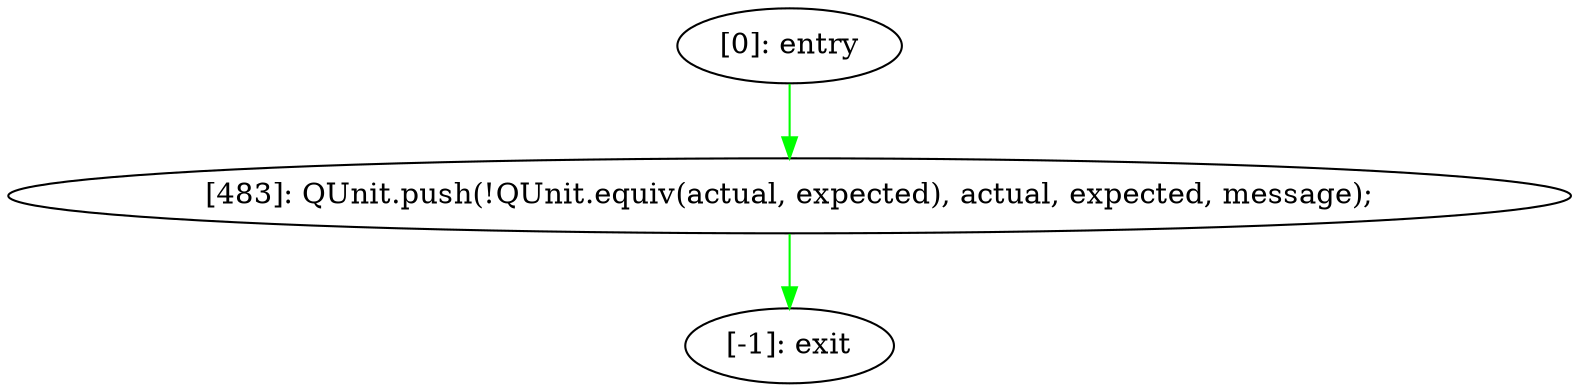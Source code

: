 digraph {
"0" [label="[483]: QUnit.push(!QUnit.equiv(actual, expected), actual, expected, message);\n"] 
"1" [label="[-1]: exit"] 
"2" [label="[0]: entry"] 
"0" -> "1" [label="" color="green"] 
"2" -> "0" [label="" color="green"] 
}
